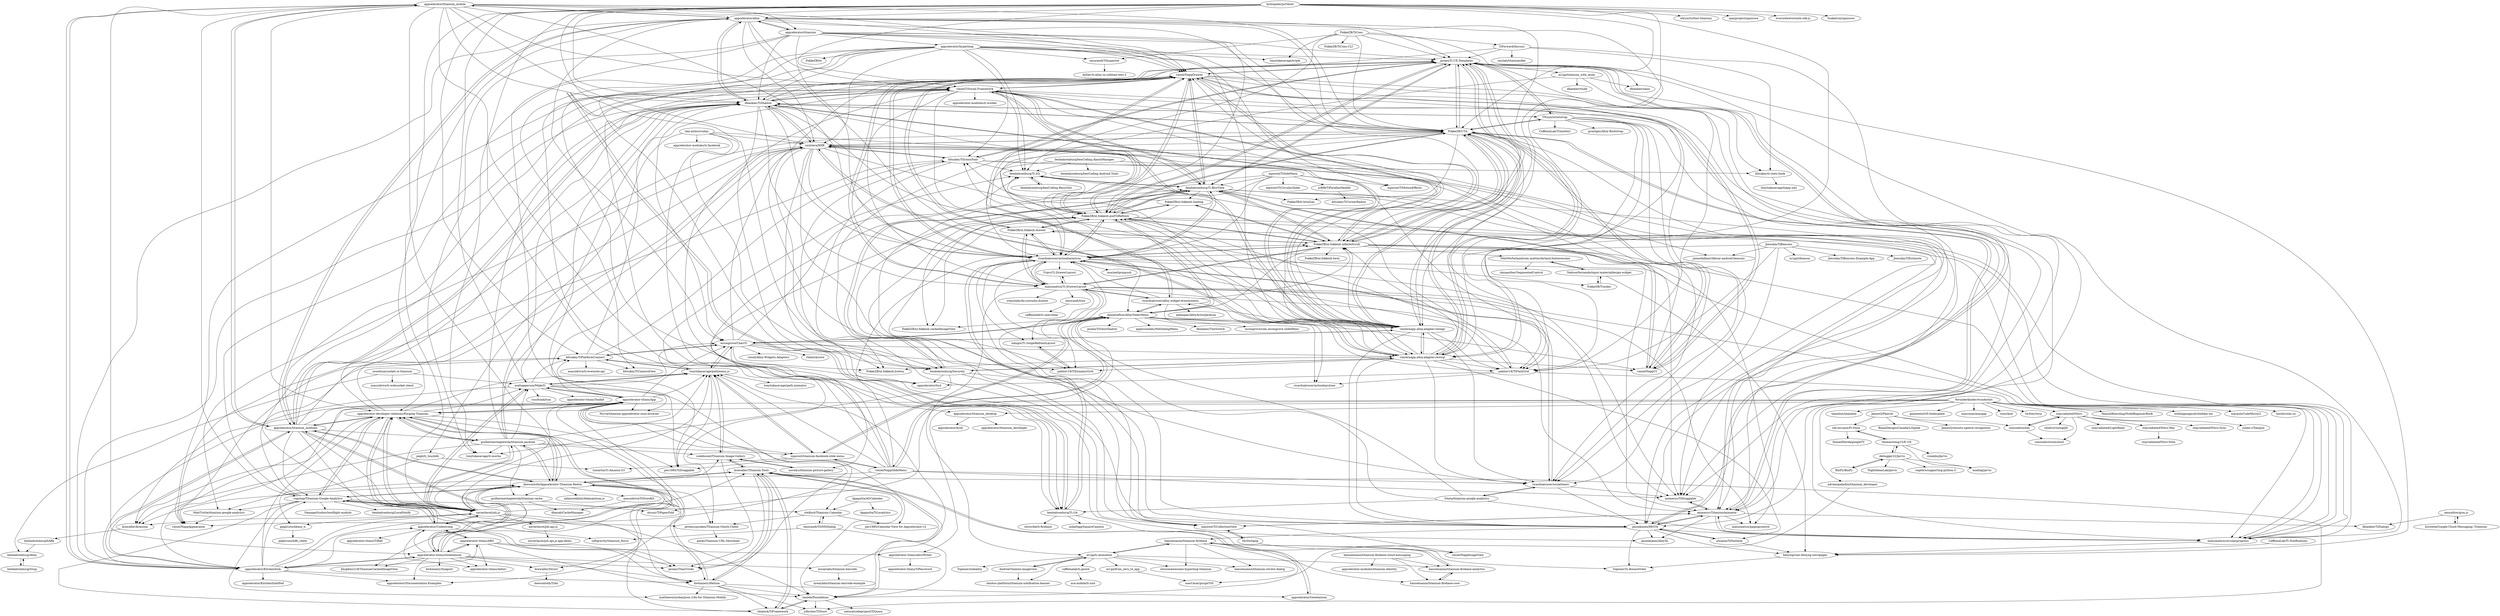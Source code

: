 digraph G {
"appcelerator/titanium_mobile" -> "appcelerator/alloy"
"appcelerator/titanium_mobile" -> "appcelerator/KitchenSink"
"appcelerator/titanium_mobile" -> "appcelerator/titanium_modules"
"appcelerator/titanium_mobile" -> "dbankier/TiShadow"
"appcelerator/titanium_mobile" -> "appcelerator/titanium"
"appcelerator/titanium_mobile" -> "viezel/TiSocial.Framework"
"appcelerator/titanium_mobile" -> "viezel/NappDrawer"
"appcelerator/titanium_mobile" -> "appcelerator-titans/tweetanium"
"appcelerator/titanium_mobile" -> "appcelerator/titanium_desktop"
"appcelerator/titanium_mobile" -> "dawsontoth/Appcelerator-Titanium-Redux"
"appcelerator/titanium_mobile" -> "FokkeZB/UTiL"
"appcelerator/titanium_mobile" -> "rogchap/Titanium-Google-Analytics"
"appcelerator/titanium_mobile" -> "appcelerator-developer-relations/Forging-Titanium"
"appcelerator/titanium_mobile" -> "raulriera/XHR"
"appcelerator/titanium_mobile" -> "ricardoalcocer/actionbarextras"
"bduyng/com.bduyng.intropages" -> "Topener/To.BounceView"
"stayradiated/Nitro" -> "consindo/notes"
"stayradiated/Nitro" -> "stayradiated/LightRead"
"stayradiated/Nitro" -> "stayradiated/Nitro-Mac"
"stayradiated/Nitro" -> "stayradiated/Nitro-Sync"
"stayradiated/Nitro" -> "consindo/stormcloud"
"stayradiated/Nitro" -> "julien-c/Tampon"
"stayradiated/Nitro" -> "rendro/vintageJS" ["e"=1]
"viezel/TiSocial.Framework" -> "FokkeZB/nl.fokkezb.pullToRefresh"
"viezel/TiSocial.Framework" -> "benbahrenburg/Ti.BlurView"
"viezel/TiSocial.Framework" -> "ricardoalcocer/actionbarextras"
"viezel/TiSocial.Framework" -> "benbahrenburg/Ti.SQ"
"viezel/TiSocial.Framework" -> "animecyc/TiDraggable"
"viezel/TiSocial.Framework" -> "ricardoalcocer/socialshare"
"viezel/TiSocial.Framework" -> "dbankier/TiShadow"
"viezel/TiSocial.Framework" -> "benbahrenburg/Ti.GA"
"viezel/TiSocial.Framework" -> "viezel/NappDrawer"
"viezel/TiSocial.Framework" -> "viezel/napp.alloy.adapter.restsql"
"viezel/TiSocial.Framework" -> "appcelerator-modules/ti.worker"
"viezel/TiSocial.Framework" -> "FokkeZB/UTiL"
"viezel/TiSocial.Framework" -> "manumaticx/Ti.DrawerLayout"
"viezel/TiSocial.Framework" -> "viezel/napp.alloy.adapter.restapi"
"viezel/TiSocial.Framework" -> "viezel/NappAppearance"
"appcelerator-developer-relations/Forging-Titanium" -> "appcelerator-titans/App"
"appcelerator-developer-relations/Forging-Titanium" -> "appcelerator/titanium_modules"
"appcelerator-developer-relations/Forging-Titanium" -> "rogchap/Titanium-Google-Analytics"
"appcelerator-developer-relations/Forging-Titanium" -> "tonylukasavage/pathmenu.js"
"appcelerator-developer-relations/Forging-Titanium" -> "dawsontoth/Appcelerator-Titanium-Redux"
"appcelerator-developer-relations/Forging-Titanium" -> "pec1985/TiDraggable"
"appcelerator-developer-relations/Forging-Titanium" -> "krawaller/kranium"
"appcelerator-developer-relations/Forging-Titanium" -> "xavierlacot/joli.js"
"appcelerator-developer-relations/Forging-Titanium" -> "dbankier/TiShadow"
"appcelerator-developer-relations/Forging-Titanium" -> "mattapperson/MakeTi"
"appcelerator-developer-relations/Forging-Titanium" -> "appcelerator/Codestrong"
"appcelerator-developer-relations/Forging-Titanium" -> "krawaller/Struct"
"appcelerator-developer-relations/Forging-Titanium" -> "raulriera/XHR"
"appcelerator-developer-relations/Forging-Titanium" -> "appcelerator-titans/tweetanium"
"appcelerator-developer-relations/Forging-Titanium" -> "guilhermechapiewski/titanium-jasmine"
"appcelerator/titanium_modules" -> "viezel/TiSocial.Framework"
"appcelerator/titanium_modules" -> "dbankier/TiShadow"
"appcelerator/titanium_modules" -> "appcelerator-developer-relations/Forging-Titanium"
"appcelerator/titanium_modules" -> "appcelerator/alloy"
"appcelerator/titanium_modules" -> "appcelerator/KitchenSink"
"appcelerator/titanium_modules" -> "dawsontoth/Appcelerator-Titanium-Redux"
"appcelerator/titanium_modules" -> "appcelerator/titanium_mobile"
"appcelerator/titanium_modules" -> "xavierlacot/joli.js"
"appcelerator/titanium_modules" -> "rogchap/Titanium-Google-Analytics"
"appcelerator/titanium_modules" -> "appcelerator-titans/App"
"appcelerator/titanium_modules" -> "appcelerator/Codestrong"
"appcelerator/titanium_modules" -> "appcelerator-titans/tweetanium"
"appcelerator/titanium_modules" -> "FokkeZB/UTiL"
"appcelerator/titanium_modules" -> "raulriera/XHR"
"appcelerator/titanium_modules" -> "guilhermechapiewski/titanium-jasmine"
"pablorr18/TiFlexiGrid" -> "manumaticx/circularprogress"
"pablorr18/TiFlexiGrid" -> "ricardoalcocer/actionbarclone"
"pablorr18/TiFlexiGrid" -> "benbahrenburg/Ti.SQ"
"pablorr18/TiFlexiGrid" -> "appcelerator/tio2"
"pablorr18/TiFlexiGrid" -> "ricardoalcocer/actionbarextras"
"ricardoalcocer/alloy-widget-drawermenu" -> "manumaticx/Ti.DrawerLayout"
"ricardoalcocer/alloy-widget-drawermenu" -> "adampax/AlloyActionJackson"
"ricardoalcocer/alloy-widget-drawermenu" -> "ricardoalcocer/actionbarclone"
"ricardoalcocer/alloy-widget-drawermenu" -> "viezel/NappDrawer"
"ricardoalcocer/alloy-widget-drawermenu" -> "pablorr18/TiFlexiGrid"
"ricardoalcocer/alloy-widget-drawermenu" -> "ricardoalcocer/actionbarextras"
"ricardoalcocer/alloy-widget-drawermenu" -> "FokkeZB/nl.fokkezb.infiniteScroll"
"ricardoalcocer/alloy-widget-drawermenu" -> "danielsefton/AlloySliderMenu"
"mpociot/TiSideMenu" -> "jc888/TiParallaxHeader"
"mpociot/TiSideMenu" -> "pablorr18/TiFlexiGrid"
"mpociot/TiSideMenu" -> "mpociot/TiMotionEffects"
"mpociot/TiSideMenu" -> "pablorr18/TiDynamicGrid"
"mpociot/TiSideMenu" -> "viezel/NappImageView"
"mpociot/TiSideMenu" -> "benbahrenburg/Ti.BlurView"
"mpociot/TiSideMenu" -> "ricardoalcocer/actionbarextras"
"mpociot/TiSideMenu" -> "mpociot/TiCircularSlider"
"debugger22/Jarvis" -> "thomasweng15/E.V.E."
"debugger22/Jarvis" -> "BinPy/BinPy"
"debugger22/Jarvis" -> "NightIdeasLab/Jarvis"
"debugger22/Jarvis" -> "regebro/supporting-python-3"
"debugger22/Jarvis" -> "madlag/jarvis"
"McDo/tipop" -> "viezel/NappImageView"
"McDo/tipop" -> "mpociot/TiCollectionView"
"dbankier/TiShadow" -> "FokkeZB/UTiL"
"dbankier/TiShadow" -> "viezel/TiSocial.Framework"
"dbankier/TiShadow" -> "raulriera/XHR"
"dbankier/TiShadow" -> "FokkeZB/nl.fokkezb.pullToRefresh"
"dbankier/TiShadow" -> "ricardoalcocer/actionbarextras"
"dbankier/TiShadow" -> "viezel/napp.alloy.adapter.restsql"
"dbankier/TiShadow" -> "appcelerator/alloy"
"dbankier/TiShadow" -> "viezel/napp.alloy.adapter.restapi"
"dbankier/TiShadow" -> "mcongrove/ChariTi"
"dbankier/TiShadow" -> "viezel/NappDrawer"
"dbankier/TiShadow" -> "jaraen/Ti.UX.Templates"
"dbankier/TiShadow" -> "benbahrenburg/Securely"
"dbankier/TiShadow" -> "TNuzzi/wriststrap"
"dbankier/TiShadow" -> "manumaticx/Ti.DrawerLayout"
"dbankier/TiShadow" -> "appcelerator/titanium_modules"
"JamezQ/Palaver" -> "BmanDesignsCanada/LiSpeak"
"JamezQ/Palaver" -> "JamezQ/ubuntu-speech-recognition"
"JamezQ/Palaver" -> "consindo/notes"
"JamezQ/Palaver" -> "rob-mccann/Pi-Voice"
"benbahrenburg/benCoding.BasicGeo" -> "benbahrenburg/Ti.SQ"
"6wunderkinder/wunderlist" -> "appcelerator/KitchenSink"
"6wunderkinder/wunderlist" -> "stayradiated/Nitro"
"6wunderkinder/wunderlist" -> "appcelerator-developer-relations/Forging-Titanium"
"6wunderkinder/wunderlist" -> "maccman/macgap" ["e"=1]
"6wunderkinder/wunderlist" -> "appcelerator-titans/abcsWriter"
"6wunderkinder/wunderlist" -> "rsms/kod" ["e"=1]
"6wunderkinder/wunderlist" -> "twitter/twui" ["e"=1]
"6wunderkinder/wunderlist" -> "adrianopaladini/titanium_developer"
"6wunderkinder/wunderlist" -> "ManuelKiessling/NodeBeginnerBook" ["e"=1]
"6wunderkinder/wunderlist" -> "nothingmagical/cheddar-ios" ["e"=1]
"6wunderkinder/wunderlist" -> "marijnh/CodeMirror2" ["e"=1]
"6wunderkinder/wunderlist" -> "hotsh/rstat.us" ["e"=1]
"6wunderkinder/wunderlist" -> "appcelerator/titanium_desktop"
"6wunderkinder/wunderlist" -> "teambox/teambox" ["e"=1]
"6wunderkinder/wunderlist" -> "gimenete/iOS-boilerplate" ["e"=1]
"appcelerator/tweetanium" -> "krawaller/Titanium-Tools"
"thomasweng15/E.V.E." -> "rob-mccann/Pi-Voice"
"thomasweng15/E.V.E." -> "debugger22/Jarvis"
"thomasweng15/E.V.E." -> "cranklin/Jarvis"
"thomasweng15/E.V.E." -> "madlag/jarvis"
"appcelerator/KitchenSink" -> "appcelerator/titanium_mobile"
"appcelerator/KitchenSink" -> "appcelerator/titanium_modules"
"appcelerator/KitchenSink" -> "appcelerator-titans/tweetanium"
"appcelerator/KitchenSink" -> "appcelerator/alloy"
"appcelerator/KitchenSink" -> "dawsontoth/Appcelerator-Titanium-Redux"
"appcelerator/KitchenSink" -> "dbankier/TiShadow"
"appcelerator/KitchenSink" -> "appcelerator-developer-relations/Forging-Titanium"
"appcelerator/KitchenSink" -> "appcelerator/Codestrong"
"appcelerator/KitchenSink" -> "appcelerator-titans/ARti"
"appcelerator/KitchenSink" -> "xavierlacot/joli.js"
"appcelerator/KitchenSink" -> "appcelerator-titans/App"
"appcelerator/KitchenSink" -> "appcelerator/KitchenSinkiPad"
"appcelerator/KitchenSink" -> "rogchap/Titanium-Google-Analytics"
"appcelerator/KitchenSink" -> "kwhinnery/Helium"
"appcelerator/KitchenSink" -> "appcelerator/Documentation-Examples"
"consindo/notes" -> "consindo/stormcloud"
"consindo/notes" -> "stayradiated/Nitro"
"caffeinalab/ti.goosh" -> "aca-mobile/ti-unit"
"FokkeZB/UTiL" -> "jaraen/Ti.UX.Templates"
"FokkeZB/UTiL" -> "animecyc/TitaniumAnimator"
"FokkeZB/UTiL" -> "FokkeZB/nl.fokkezb.pullToRefresh"
"FokkeZB/UTiL" -> "jasonkneen/RESTe"
"FokkeZB/UTiL" -> "dbankier/TiShadow"
"FokkeZB/UTiL" -> "TNuzzi/wriststrap"
"FokkeZB/UTiL" -> "viezel/NappUI"
"FokkeZB/UTiL" -> "viezel/napp.alloy.adapter.restapi"
"FokkeZB/UTiL" -> "viezel/napp.alloy.adapter.restsql"
"FokkeZB/UTiL" -> "raulriera/XHR"
"FokkeZB/UTiL" -> "FokkeZB/nl.fokkezb.infiniteScroll"
"FokkeZB/UTiL" -> "ricardoalcocer/actionbarextras"
"FokkeZB/UTiL" -> "pablorr18/TiFlexiGrid"
"FokkeZB/UTiL" -> "mpociot/TiCollectionView"
"FokkeZB/UTiL" -> "FokkeZB/ti-html2as"
"TNuzzi/wriststrap" -> "jaraen/Ti.UX.Templates"
"TNuzzi/wriststrap" -> "FokkeZB/UTiL"
"TNuzzi/wriststrap" -> "viezel/NappUI"
"TNuzzi/wriststrap" -> "pablorr18/TiFlexiGrid"
"TNuzzi/wriststrap" -> "viezel/napp.alloy.adapter.restsql"
"TNuzzi/wriststrap" -> "jasonkneen/RESTe"
"TNuzzi/wriststrap" -> "ricardoalcocer/socialshare"
"TNuzzi/wriststrap" -> "dbankier/TiShadow"
"TNuzzi/wriststrap" -> "CaffeinaLab/Trimethyl"
"TNuzzi/wriststrap" -> "grantges/Alloy-Bootstrap"
"mpociot/TiCollectionView" -> "McDo/tipop"
"mpociot/TiCollectionView" -> "animecyc/TitaniumAnimator"
"mpociot/titanium-facebook-slide-menu" -> "tonylukasavage/pathmenu.js"
"mpociot/titanium-facebook-slide-menu" -> "pec1985/TiDraggable"
"mpociot/titanium-facebook-slide-menu" -> "danielsefton/AlloySliderMenu"
"mpociot/titanium-facebook-slide-menu" -> "viezel/NappSlideMenu"
"mpociot/titanium-facebook-slide-menu" -> "tzmartin/Ti-Amazon-S3"
"viezel/NappSlideMenu" -> "animecyc/TiDraggable"
"viezel/NappSlideMenu" -> "danielsefton/AlloySliderMenu"
"viezel/NappSlideMenu" -> "FokkeZB/nl.fokkezb.infiniteScroll"
"viezel/NappSlideMenu" -> "mpociot/titanium-facebook-slide-menu"
"viezel/NappSlideMenu" -> "FokkeZB/nl.fokkezb.pullToRefresh"
"viezel/NappSlideMenu" -> "viezel/NappAppearance"
"viezel/NappSlideMenu" -> "ricardoalcocer/socialshare"
"viezel/NappSlideMenu" -> "benbahrenburg/Ti.BlurView"
"viezel/NappSlideMenu" -> "tonylukasavage/pathmenu.js"
"viezel/NappSlideMenu" -> "viezel/NappDrawer"
"viezel/NappSlideMenu" -> "MattTuttle/titanium-google-analytics"
"adrianopaladini/titanium_developer" -> "taniele/Foundation"
"appcelerator-titans/tweetanium" -> "appcelerator-titans/ARti"
"appcelerator-titans/tweetanium" -> "kwhinnery/Helium"
"appcelerator-titans/tweetanium" -> "appcelerator/KitchenSink"
"appcelerator-titans/tweetanium" -> "appcelerator/Documentation-Examples"
"appcelerator-titans/tweetanium" -> "appcelerator-developer-relations/Forging-Titanium"
"appcelerator-titans/tweetanium" -> "krawaller/Struct"
"appcelerator-titans/tweetanium" -> "kwhinnery/Snapost"
"appcelerator-titans/tweetanium" -> "appcelerator-titans/App"
"appcelerator-titans/tweetanium" -> "appcelerator/Codestrong"
"appcelerator-titans/tweetanium" -> "dawsontoth/Appcelerator-Titanium-Redux"
"appcelerator-titans/tweetanium" -> "appcelerator/titanium_modules"
"appcelerator-titans/tweetanium" -> "jaraen/TitanTricks"
"appcelerator-titans/tweetanium" -> "appcelerator-titans/Aidori"
"appcelerator-titans/tweetanium" -> "khopkins218/TitaniumCachedImageView"
"appcelerator-titans/tweetanium" -> "mwaylabs/titanium-barcode"
"xavierlacot/joli.js" -> "dawsontoth/Appcelerator-Titanium-Redux"
"xavierlacot/joli.js" -> "xavierlacot/joli.api.js"
"xavierlacot/joli.js" -> "rogchap/Titanium-Google-Analytics"
"xavierlacot/joli.js" -> "mattapperson/MakeTi"
"xavierlacot/joli.js" -> "kwhinnery/Helium"
"xavierlacot/joli.js" -> "taniele/Foundation"
"xavierlacot/joli.js" -> "krawaller/Titanium-Tools"
"xavierlacot/joli.js" -> "appcelerator-developer-relations/Forging-Titanium"
"xavierlacot/joli.js" -> "dbankier/TiShadow"
"xavierlacot/joli.js" -> "guilhermechapiewski/titanium-jasmine"
"xavierlacot/joli.js" -> "krawaller/kranium"
"xavierlacot/joli.js" -> "appcelerator/Codestrong"
"xavierlacot/joli.js" -> "tonylukasavage/pathmenu.js"
"xavierlacot/joli.js" -> "pegli/couchbase_ti"
"xavierlacot/joli.js" -> "appcelerator-titans/App"
"animecyc/TiDraggable" -> "animecyc/TitaniumAnimator"
"benbahrenburg/Ti.BlurView" -> "benbahrenburg/Ti.SQ"
"benbahrenburg/Ti.BlurView" -> "FokkeZB/nl.fokkezb.infiniteScroll"
"benbahrenburg/Ti.BlurView" -> "benbahrenburg/Securely"
"benbahrenburg/Ti.BlurView" -> "viezel/NappUI"
"benbahrenburg/Ti.BlurView" -> "FokkeZB/nl.fokkezb.pullToRefresh"
"benbahrenburg/Ti.BlurView" -> "ricardoalcocer/actionbarextras"
"benbahrenburg/Ti.BlurView" -> "animecyc/TitaniumAnimator"
"benbahrenburg/Ti.BlurView" -> "viezel/TiSocial.Framework"
"benbahrenburg/Ti.BlurView" -> "animecyc/TiDraggable"
"benbahrenburg/Ti.BlurView" -> "manumaticx/circularprogress"
"benbahrenburg/Ti.BlurView" -> "mpociot/TiCollectionView"
"benbahrenburg/Ti.BlurView" -> "jaraen/Ti.UX.Templates"
"benbahrenburg/Ti.BlurView" -> "FokkeZB/ti-html2as"
"benbahrenburg/Ti.BlurView" -> "viezel/NappDrawer"
"benbahrenburg/Ti.BlurView" -> "FokkeZB/nl.fokkezb.loading"
"jc888/TiParallaxHeader" -> "k0sukey/TiCornerRadius"
"omorandi/TiSMSDialog" -> "stelford/Titanium-Calendar"
"omorandi/TiSMSDialog" -> "taniele/Foundation"
"omorandi/TiSMSDialog" -> "softgravity/titanium_flurry"
"stayradiated/Nitro-Mac" -> "stayradiated/Nitro-Note"
"BinPy/BinPy" -> "debugger22/Jarvis"
"appcelerator-titans/ARti" -> "appcelerator-titans/tweetanium"
"appcelerator-titans/ARti" -> "appcelerator-titans/abcsWriter"
"appcelerator-titans/ARti" -> "appcelerator-titans/Aidori"
"appcelerator-titans/ARti" -> "taniele/Foundation"
"appcelerator-titans/ARti" -> "kwhinnery/Helium"
"appcelerator-titans/ARti" -> "appcelerator/Codestrong"
"mcongrove/ChariTi" -> "benbahrenburg/Ti.SQ"
"mcongrove/ChariTi" -> "rblalock/core"
"mcongrove/ChariTi" -> "viezel/napp.alloy.adapter.restapi"
"mcongrove/ChariTi" -> "tonylukasavage/pathmenu.js"
"mcongrove/ChariTi" -> "viezel/napp.alloy.adapter.restsql"
"mcongrove/ChariTi" -> "viezel/Alloy-Widgets-Adapters"
"mcongrove/ChariTi" -> "raulriera/XHR"
"mcongrove/ChariTi" -> "novelys/titanium-picture-gallery"
"mcongrove/ChariTi" -> "FokkeZB/nl.fokkezb.button"
"mcongrove/ChariTi" -> "pablorr18/TiDynamicGrid"
"mcongrove/ChariTi" -> "danielsefton/AlloySliderMenu"
"mcongrove/ChariTi" -> "k0sukey/TiPlatformConnect"
"FokkeZB/nl.fokkezb.pullToRefresh" -> "FokkeZB/nl.fokkezb.infiniteScroll"
"FokkeZB/nl.fokkezb.pullToRefresh" -> "viezel/NappDrawer"
"FokkeZB/nl.fokkezb.pullToRefresh" -> "FokkeZB/UTiL"
"FokkeZB/nl.fokkezb.pullToRefresh" -> "FokkeZB/nl.fokkezb.cachedImageView"
"FokkeZB/nl.fokkezb.pullToRefresh" -> "FokkeZB/nl.fokkezb.loading"
"FokkeZB/nl.fokkezb.pullToRefresh" -> "danielsefton/AlloySliderMenu"
"FokkeZB/nl.fokkezb.pullToRefresh" -> "ricardoalcocer/actionbarextras"
"FokkeZB/nl.fokkezb.pullToRefresh" -> "benbahrenburg/Ti.BlurView"
"FokkeZB/nl.fokkezb.pullToRefresh" -> "viezel/TiSocial.Framework"
"FokkeZB/nl.fokkezb.pullToRefresh" -> "jaraen/Ti.UX.Templates"
"FokkeZB/nl.fokkezb.pullToRefresh" -> "manumaticx/circularprogress"
"FokkeZB/nl.fokkezb.pullToRefresh" -> "benbahrenburg/Ti.SQ"
"FokkeZB/nl.fokkezb.pullToRefresh" -> "FokkeZB/nl.fokkezb.drawer"
"FokkeZB/nl.fokkezb.pullToRefresh" -> "animecyc/TiDraggable"
"FokkeZB/nl.fokkezb.pullToRefresh" -> "pablorr18/TiFlexiGrid"
"AndreaVitale/av.imageview" -> "m1ga/ti.animation"
"AndreaVitale/av.imageview" -> "lambus-platform/titanium-notification-banner"
"hansemannn/titanium-firebase" -> "shouse/awesome-hyperloop-titanium"
"hansemannn/titanium-firebase" -> "hansemannn/titanium-firebase-analytics"
"hansemannn/titanium-firebase" -> "hansemannn/titanium-firebase-core"
"hansemannn/titanium-firebase" -> "hansemannn/titanium-review-dialog"
"hansemannn/titanium-firebase" -> "macCesar/purgeTSS"
"hansemannn/titanium-firebase" -> "m1ga/ti.animation"
"jasonkneen/RESTe" -> "ulizama/TiFastlane"
"jasonkneen/RESTe" -> "jasonkneen/AlloyXL"
"jasonkneen/RESTe" -> "manumaticx/circularprogress"
"jasonkneen/RESTe" -> "Topener/To.BounceView"
"jasonkneen/RESTe" -> "jaraen/Ti.UX.Templates"
"jasonkneen/RESTe" -> "bduyng/com.bduyng.intropages"
"jasonkneen/RESTe" -> "hansemannn/titanium-firebase"
"jasonkneen/RESTe" -> "animecyc/TitaniumAnimator"
"ulizama/TiFastlane" -> "bduyng/com.bduyng.intropages"
"ulizama/TiFastlane" -> "jasonkneen/RESTe"
"guilhermechapiewski/titanium-jasmine" -> "guilhermechapiewski/titanium-cache"
"guilhermechapiewski/titanium-jasmine" -> "dbankier/TiShadow"
"guilhermechapiewski/titanium-jasmine" -> "dawsontoth/Appcelerator-Titanium-Redux"
"guilhermechapiewski/titanium-jasmine" -> "viezel/TiSocial.Framework"
"guilhermechapiewski/titanium-jasmine" -> "mattapperson/MakeTi"
"guilhermechapiewski/titanium-jasmine" -> "mpociot/titanium-facebook-slide-menu"
"guilhermechapiewski/titanium-jasmine" -> "krawaller/kranium"
"guilhermechapiewski/titanium-jasmine" -> "xavierlacot/joli.js"
"guilhermechapiewski/titanium-jasmine" -> "tonylukasavage/pathmenu.js"
"guilhermechapiewski/titanium-jasmine" -> "raulriera/XHR"
"guilhermechapiewski/titanium-jasmine" -> "tonylukasavage/ti-mocha"
"guilhermechapiewski/titanium-jasmine" -> "appcelerator-developer-relations/Forging-Titanium"
"guilhermechapiewski/titanium-jasmine" -> "codeboxed/Titanium-Image-Gallery"
"FokkeZB/TiCons" -> "FokkeZB/UTiL"
"FokkeZB/TiCons" -> "omorandi/TiInspector"
"FokkeZB/TiCons" -> "FokkeZB/TiCons-CLI"
"FokkeZB/TiCons" -> "tonylukasavage/triple"
"FokkeZB/TiCons" -> "TiForward/discuss"
"FokkeZB/TiCons" -> "jaraen/Ti.UX.Templates"
"FokkeZB/TiCons" -> "dbankier/nano"
"FokkeZB/TiCons" -> "benbahrenburg/Ti.SQ"
"manumaticx/circularprogress" -> "bduyng/com.bduyng.intropages"
"manumaticx/circularprogress" -> "animecyc/TitaniumAnimator"
"benbahrenburg/benCoding.AlarmManager" -> "benbahrenburg/benCoding.Android.Tools"
"benbahrenburg/benCoding.AlarmManager" -> "jamesfalkner/liferay-android-beacons"
"benbahrenburg/benCoding.AlarmManager" -> "ricardoalcocer/actionbarextras"
"benbahrenburg/benCoding.AlarmManager" -> "benbahrenburg/Ti.SQ"
"m1ga/from_zero_to_app" -> "macCesar/purgeTSS"
"viezel/napp.alloy.adapter.restsql" -> "viezel/napp.alloy.adapter.restapi"
"viezel/napp.alloy.adapter.restsql" -> "jaraen/Ti.UX.Templates"
"viezel/napp.alloy.adapter.restsql" -> "jasonkneen/RESTe"
"viezel/napp.alloy.adapter.restsql" -> "raulriera/XHR"
"viezel/napp.alloy.adapter.restsql" -> "ulizama/TiFastlane"
"viezel/napp.alloy.adapter.restsql" -> "FokkeZB/UTiL"
"viezel/napp.alloy.adapter.restsql" -> "pablorr18/TiFlexiGrid"
"viezel/napp.alloy.adapter.restsql" -> "FokkeZB/nl.fokkezb.pullToRefresh"
"viezel/napp.alloy.adapter.restsql" -> "viezel/NappUI"
"viezel/napp.alloy.adapter.restsql" -> "benbahrenburg/Securely"
"viezel/napp.alloy.adapter.restsql" -> "FokkeZB/nl.fokkezb.infiniteScroll"
"viezel/napp.alloy.adapter.restsql" -> "ricardoalcocer/socialshare"
"viezel/napp.alloy.adapter.restsql" -> "k0sukey/TiIconicFont"
"viezel/napp.alloy.adapter.restsql" -> "pablorr18/TiDynamicGrid"
"viezel/napp.alloy.adapter.restsql" -> "FokkeZB/nl.fokkezb.button"
"NadsonFernando/input-materialdesign-widget" -> "FokkeZB/Tracker"
"NadsonFernando/input-materialdesign-widget" -> "bduyng/com.bduyng.intropages"
"NadsonFernando/input-materialdesign-widget" -> "MattMcFarland/com.mattmcfarland.fontawesome"
"codeboxed/Titanium-Image-Gallery" -> "novelys/titanium-picture-gallery"
"codeboxed/Titanium-Image-Gallery" -> "krawaller/Titanium-Tools"
"codeboxed/Titanium-Image-Gallery" -> "jaraen/TitanTricks"
"codeboxed/Titanium-Image-Gallery" -> "tonylukasavage/pathmenu.js"
"appcelerator/alloy" -> "dbankier/TiShadow"
"appcelerator/alloy" -> "appcelerator/titanium_mobile"
"appcelerator/alloy" -> "appcelerator/titanium_modules"
"appcelerator/alloy" -> "viezel/napp.alloy.adapter.restapi"
"appcelerator/alloy" -> "FokkeZB/nl.fokkezb.pullToRefresh"
"appcelerator/alloy" -> "viezel/TiSocial.Framework"
"appcelerator/alloy" -> "viezel/napp.alloy.adapter.restsql"
"appcelerator/alloy" -> "danielsefton/AlloySliderMenu"
"appcelerator/alloy" -> "FokkeZB/UTiL"
"appcelerator/alloy" -> "raulriera/XHR"
"appcelerator/alloy" -> "jaraen/Ti.UX.Templates"
"appcelerator/alloy" -> "viezel/NappDrawer"
"appcelerator/alloy" -> "appcelerator-developer-relations/Forging-Titanium"
"appcelerator/alloy" -> "appcelerator/titanium"
"appcelerator/alloy" -> "mcongrove/ChariTi"
"jaraen/Ti.UX.Templates" -> "FokkeZB/UTiL"
"jaraen/Ti.UX.Templates" -> "manumaticx/circularprogress"
"jaraen/Ti.UX.Templates" -> "jasonkneen/RESTe"
"jaraen/Ti.UX.Templates" -> "FokkeZB/nl.fokkezb.infiniteScroll"
"jaraen/Ti.UX.Templates" -> "TNuzzi/wriststrap"
"jaraen/Ti.UX.Templates" -> "viezel/napp.alloy.adapter.restsql"
"jaraen/Ti.UX.Templates" -> "k0sukey/TiIconicFont"
"jaraen/Ti.UX.Templates" -> "animecyc/TitaniumAnimator"
"jaraen/Ti.UX.Templates" -> "FokkeZB/nl.fokkezb.pullToRefresh"
"jaraen/Ti.UX.Templates" -> "benbahrenburg/Ti.GA"
"jaraen/Ti.UX.Templates" -> "benbahrenburg/Ti.BlurView"
"jaraen/Ti.UX.Templates" -> "viezel/NappDrawer"
"jaraen/Ti.UX.Templates" -> "m1ga/titanium_with_atom"
"jaraen/Ti.UX.Templates" -> "bduyng/com.bduyng.intropages"
"jaraen/Ti.UX.Templates" -> "pablorr18/TiFlexiGrid"
"bytespider/jsOAuth" -> "k0sukey/TiPlatformConnect"
"bytespider/jsOAuth" -> "ebryn/twitter-titanium"
"bytespider/jsOAuth" -> "spazproject/spazcore"
"bytespider/jsOAuth" -> "dbankier/TiShadow"
"bytespider/jsOAuth" -> "evernote/evernote-sdk-js" ["e"=1]
"bytespider/jsOAuth" -> "viezel/napp.alloy.adapter.restsql"
"bytespider/jsOAuth" -> "viezel/napp.alloy.adapter.restapi"
"bytespider/jsOAuth" -> "mattapperson/MakeTi"
"bytespider/jsOAuth" -> "jeremyspouken/Titanium-OAuth-Client"
"bytespider/jsOAuth" -> "FokkeZB/UTiL"
"bytespider/jsOAuth" -> "xavierlacot/joli.js"
"bytespider/jsOAuth" -> "viezel/TiSocial.Framework"
"bytespider/jsOAuth" -> "appcelerator/alloy"
"bytespider/jsOAuth" -> "benbahrenburg/Securely"
"bytespider/jsOAuth" -> "funkatron/spazcore"
"FokkeZB/nl.fokkezb.infiniteScroll" -> "FokkeZB/nl.fokkezb.pullToRefresh"
"FokkeZB/nl.fokkezb.infiniteScroll" -> "jaraen/Ti.UX.Templates"
"FokkeZB/nl.fokkezb.infiniteScroll" -> "manumaticx/circularprogress"
"FokkeZB/nl.fokkezb.infiniteScroll" -> "benbahrenburg/Ti.BlurView"
"FokkeZB/nl.fokkezb.infiniteScroll" -> "animecyc/TiDraggable"
"FokkeZB/nl.fokkezb.infiniteScroll" -> "FokkeZB/nl.fokkezb.loading"
"FokkeZB/nl.fokkezb.infiniteScroll" -> "ricardoalcocer/actionbarextras"
"FokkeZB/nl.fokkezb.infiniteScroll" -> "FokkeZB/nl.fokkezb.drawer"
"FokkeZB/nl.fokkezb.infiniteScroll" -> "manumaticx/Ti.DrawerLayout"
"FokkeZB/nl.fokkezb.infiniteScroll" -> "viezel/NappDrawer"
"FokkeZB/nl.fokkezb.infiniteScroll" -> "MattMcFarland/com.mattmcfarland.fontawesome"
"FokkeZB/nl.fokkezb.infiniteScroll" -> "FokkeZB/UTiL"
"FokkeZB/nl.fokkezb.infiniteScroll" -> "FokkeZB/nl.fokkezb.form"
"FokkeZB/nl.fokkezb.infiniteScroll" -> "animecyc/TitaniumAnimator"
"FokkeZB/nl.fokkezb.infiniteScroll" -> "manumaticx/pagingcontrol"
"TiForward/discuss" -> "smclab/titaniumifier"
"TiForward/discuss" -> "k0sukey/ti-stats-hook"
"TiForward/discuss" -> "jaraen/Ti.UX.Templates"
"TiForward/discuss" -> "jasonkneen/RESTe"
"TiForward/discuss" -> "mpociot/TiCollectionView"
"Tripvi/Ti.DrawerLayout" -> "manumaticx/Ti.DrawerLayout"
"animecyc/TitaniumAnimator" -> "animecyc/TiDraggable"
"animecyc/TitaniumAnimator" -> "manumaticx/circularprogress"
"animecyc/TitaniumAnimator" -> "dbankier/TiDialogs"
"animecyc/TitaniumAnimator" -> "mpociot/TiCollectionView"
"animecyc/TitaniumAnimator" -> "jasonkneen/AlloyXL"
"animecyc/TitaniumAnimator" -> "jasonkneen/RESTe"
"animecyc/TitaniumAnimator" -> "manumaticx/pagingcontrol"
"animecyc/TitaniumAnimator" -> "FokkeZB/UTiL"
"k0sukey/TiIconicFont" -> "jaraen/Ti.UX.Templates"
"k0sukey/TiIconicFont" -> "benbahrenburg/Ti.SQ"
"k0sukey/TiIconicFont" -> "raulriera/XHR"
"k0sukey/TiIconicFont" -> "viezel/NappAppearance"
"k0sukey/TiIconicFont" -> "FokkeZB/nl.fokkezb.button"
"k0sukey/TiIconicFont" -> "k0sukey/ti-stats-hook"
"k0sukey/TiIconicFont" -> "appcelerator/tio2"
"k0sukey/TiIconicFont" -> "animecyc/TitaniumAnimator"
"manumaticx/Ti.DrawerLayout" -> "ricardoalcocer/actionbarextras"
"manumaticx/Ti.DrawerLayout" -> "viezel/NappDrawer"
"manumaticx/Ti.DrawerLayout" -> "manumaticx/circularprogress"
"manumaticx/Ti.DrawerLayout" -> "Tripvi/Ti.DrawerLayout"
"manumaticx/Ti.DrawerLayout" -> "animecyc/TitaniumAnimator"
"manumaticx/Ti.DrawerLayout" -> "jasonkneen/RESTe"
"manumaticx/Ti.DrawerLayout" -> "manumaticx/pagingcontrol"
"manumaticx/Ti.DrawerLayout" -> "iskugor/Ti.SwipeRefreshLayout"
"manumaticx/Ti.DrawerLayout" -> "FokkeZB/nl.fokkezb.infiniteScroll"
"manumaticx/Ti.DrawerLayout" -> "m1ga/ti.animation"
"manumaticx/Ti.DrawerLayout" -> "yomybaby/kr.yostudio.drawer"
"manumaticx/Ti.DrawerLayout" -> "FokkeZB/nl.fokkezb.drawer"
"manumaticx/Ti.DrawerLayout" -> "ricardoalcocer/alloy-widget-drawermenu"
"manumaticx/Ti.DrawerLayout" -> "omorandi/tiws"
"manumaticx/Ti.DrawerLayout" -> "animecyc/TiDraggable"
"ricardoalcocer/actionbarextras" -> "manumaticx/Ti.DrawerLayout"
"ricardoalcocer/actionbarextras" -> "manumaticx/circularprogress"
"ricardoalcocer/actionbarextras" -> "iskugor/Ti.SwipeRefreshLayout"
"ricardoalcocer/actionbarextras" -> "viezel/NappDrawer"
"ricardoalcocer/actionbarextras" -> "benbahrenburg/Ti.GA"
"ricardoalcocer/actionbarextras" -> "ricardoalcocer/socialshare"
"ricardoalcocer/actionbarextras" -> "animecyc/TiDraggable"
"ricardoalcocer/actionbarextras" -> "morinel/gcmpush"
"ricardoalcocer/actionbarextras" -> "FokkeZB/nl.fokkezb.pullToRefresh"
"ricardoalcocer/actionbarextras" -> "benbahrenburg/Ti.BlurView"
"ricardoalcocer/actionbarextras" -> "pablorr18/TiDynamicGrid"
"ricardoalcocer/actionbarextras" -> "Tripvi/Ti.DrawerLayout"
"ricardoalcocer/actionbarextras" -> "FokkeZB/nl.fokkezb.infiniteScroll"
"ricardoalcocer/actionbarextras" -> "FokkeZB/nl.fokkezb.drawer"
"ricardoalcocer/actionbarextras" -> "mpociot/TiCollectionView"
"viezel/NappDrawer" -> "FokkeZB/nl.fokkezb.drawer"
"viezel/NappDrawer" -> "manumaticx/Ti.DrawerLayout"
"viezel/NappDrawer" -> "ricardoalcocer/actionbarextras"
"viezel/NappDrawer" -> "FokkeZB/nl.fokkezb.pullToRefresh"
"viezel/NappDrawer" -> "animecyc/TiDraggable"
"viezel/NappDrawer" -> "viezel/NappUI"
"viezel/NappDrawer" -> "jaraen/Ti.UX.Templates"
"viezel/NappDrawer" -> "FokkeZB/nl.fokkezb.infiniteScroll"
"viezel/NappDrawer" -> "animecyc/TitaniumAnimator"
"viezel/NappDrawer" -> "pablorr18/TiFlexiGrid"
"viezel/NappDrawer" -> "benbahrenburg/Ti.BlurView"
"viezel/NappDrawer" -> "manumaticx/circularprogress"
"viezel/NappDrawer" -> "benbahrenburg/Ti.GA"
"viezel/NappDrawer" -> "viezel/TiSocial.Framework"
"viezel/NappDrawer" -> "ricardoalcocer/alloy-widget-drawermenu"
"rob-mccann/Pi-Voice" -> "thomasweng15/E.V.E."
"rob-mccann/Pi-Voice" -> "DonaldDerek/googleTV"
"hansemannn/titanium-firebase-cloud-messaging" -> "hansemannn/titanium-firebase-core"
"hansemannn/titanium-firebase-cloud-messaging" -> "hansemannn/titanium-firebase-analytics"
"hansemannn/titanium-firebase-cloud-messaging" -> "appcelerator-modules/titanium-identity"
"iskugor/Ti.SwipeRefreshLayout" -> "pablorr18/TiDynamicGrid"
"m1ga/ti.animation" -> "hansemannn/titanium-firebase"
"m1ga/ti.animation" -> "AndreaVitale/av.imageview"
"m1ga/ti.animation" -> "m1ga/from_zero_to_app"
"m1ga/ti.animation" -> "hansemannn/titanium-firebase-analytics"
"m1ga/ti.animation" -> "caffeinalab/ti.goosh"
"m1ga/ti.animation" -> "lambus-platform/titanium-notification-banner"
"m1ga/ti.animation" -> "hansemannn/titanium-review-dialog"
"m1ga/ti.animation" -> "shouse/awesome-hyperloop-titanium"
"m1ga/ti.animation" -> "Topener/staballoy"
"dawsontoth/Appcelerator-Titanium-Redux" -> "kwhinnery/Helium"
"dawsontoth/Appcelerator-Titanium-Redux" -> "krawaller/Titanium-Tools"
"dawsontoth/Appcelerator-Titanium-Redux" -> "rblalock/TiFramework"
"dawsontoth/Appcelerator-Titanium-Redux" -> "xavierlacot/joli.js"
"dawsontoth/Appcelerator-Titanium-Redux" -> "rogchap/Titanium-Google-Analytics"
"dawsontoth/Appcelerator-Titanium-Redux" -> "krawaller/kranium"
"dawsontoth/Appcelerator-Titanium-Redux" -> "taniele/Foundation"
"dawsontoth/Appcelerator-Titanium-Redux" -> "codeboxed/Titanium-Image-Gallery"
"dawsontoth/Appcelerator-Titanium-Redux" -> "appcelerator-developer-relations/Forging-Titanium"
"dawsontoth/Appcelerator-Titanium-Redux" -> "guilhermechapiewski/titanium-jasmine"
"dawsontoth/Appcelerator-Titanium-Redux" -> "appcelerator/titanium_modules"
"dawsontoth/Appcelerator-Titanium-Redux" -> "jeremyspouken/Titanium-OAuth-Client"
"dawsontoth/Appcelerator-Titanium-Redux" -> "adamrenklint/Adamantium.js"
"dawsontoth/Appcelerator-Titanium-Redux" -> "guilhermechapiewski/titanium-cache"
"dawsontoth/Appcelerator-Titanium-Redux" -> "masuidrive/TiStoreKit"
"nowelium/socket.io-titanium" -> "benbahrenburg/Atlas"
"nowelium/socket.io-titanium" -> "masuidrive/ti-websocket-client"
"nowelium/socket.io-titanium" -> "mattapperson/MakeTi"
"MattMcFarland/com.mattmcfarland.fontawesome" -> "NadsonFernando/input-materialdesign-widget"
"MattMcFarland/com.mattmcfarland.fontawesome" -> "skypanther/SegmentedControl"
"benbahrenburg/Securely" -> "tonylukasavage/ti-mocha"
"benbahrenburg/Securely" -> "benbahrenburg/Ti.BlurView"
"benbahrenburg/Securely" -> "jasonkneen/RESTe"
"benbahrenburg/Securely" -> "FokkeZB/nl.fokkezb.pullToRefresh"
"benbahrenburg/Securely" -> "appcelerator/tio2"
"benbahrenburg/Securely" -> "viezel/napp.alloy.adapter.restsql"
"benbahrenburg/Securely" -> "ricardoalcocer/socialshare"
"iamyellow/gcm.js" -> "liccowee/Google-Cloud-Messaging--Titanium-"
"iamyellow/gcm.js" -> "dbankier/TiDialogs"
"ricardoalcocer/socialshare" -> "ricardoalcocer/actionbarextras"
"ricardoalcocer/socialshare" -> "Sitata/titanium-google-analytics"
"ricardoalcocer/socialshare" -> "animecyc/TiDraggable"
"ricardoalcocer/socialshare" -> "jasonkneen/RESTe"
"rogchap/Titanium-Google-Analytics" -> "softgravity/titanium_flurry"
"rogchap/Titanium-Google-Analytics" -> "dawsontoth/Appcelerator-Titanium-Redux"
"rogchap/Titanium-Google-Analytics" -> "jaraen/TitanTricks"
"rogchap/Titanium-Google-Analytics" -> "xavierlacot/joli.js"
"rogchap/Titanium-Google-Analytics" -> "DamageStudios/testflight-module"
"rogchap/Titanium-Google-Analytics" -> "k0sukey/TiPlatformConnect"
"rogchap/Titanium-Google-Analytics" -> "rblalock/TiFramework"
"rogchap/Titanium-Google-Analytics" -> "appcelerator-developer-relations/Forging-Titanium"
"rogchap/Titanium-Google-Analytics" -> "benbahrenburg/LocalNotify"
"rogchap/Titanium-Google-Analytics" -> "viezel/TiSocial.Framework"
"rogchap/Titanium-Google-Analytics" -> "stelford/Titanium-Calendar"
"rogchap/Titanium-Google-Analytics" -> "MattTuttle/titanium-google-analytics"
"rogchap/Titanium-Google-Analytics" -> "jeremyspouken/Titanium-OAuth-Client"
"rogchap/Titanium-Google-Analytics" -> "mattheworiordan/json.i18n-for-Titanium-Mobile"
"viezel/napp.alloy.adapter.restapi" -> "viezel/napp.alloy.adapter.restsql"
"viezel/napp.alloy.adapter.restapi" -> "FokkeZB/UTiL"
"viezel/napp.alloy.adapter.restapi" -> "jaraen/Ti.UX.Templates"
"viezel/napp.alloy.adapter.restapi" -> "mcongrove/ChariTi"
"viezel/napp.alloy.adapter.restapi" -> "FokkeZB/nl.fokkezb.infiniteScroll"
"viezel/napp.alloy.adapter.restapi" -> "raulriera/XHR"
"viezel/napp.alloy.adapter.restapi" -> "k0sukey/TiIconicFont"
"viezel/napp.alloy.adapter.restapi" -> "FokkeZB/nl.fokkezb.pullToRefresh"
"viezel/napp.alloy.adapter.restapi" -> "ricardoalcocer/socialshare"
"viezel/napp.alloy.adapter.restapi" -> "jasonkneen/RESTe"
"viezel/napp.alloy.adapter.restapi" -> "viezel/NappDrawer"
"viezel/napp.alloy.adapter.restapi" -> "viezel/TiSocial.Framework"
"viezel/napp.alloy.adapter.restapi" -> "ricardoalcocer/alloy-widget-drawermenu"
"viezel/napp.alloy.adapter.restapi" -> "dbankier/TiShadow"
"viezel/napp.alloy.adapter.restapi" -> "pablorr18/TiFlexiGrid"
"raulriera/XHR" -> "viezel/napp.alloy.adapter.restsql"
"raulriera/XHR" -> "animecyc/TitaniumAnimator"
"raulriera/XHR" -> "k0sukey/TiIconicFont"
"raulriera/XHR" -> "jasonkneen/RESTe"
"raulriera/XHR" -> "FokkeZB/UTiL"
"raulriera/XHR" -> "FokkeZB/nl.fokkezb.button"
"raulriera/XHR" -> "FokkeZB/nl.fokkezb.pullToRefresh"
"raulriera/XHR" -> "dbankier/TiShadow"
"raulriera/XHR" -> "viezel/napp.alloy.adapter.restapi"
"raulriera/XHR" -> "ricardoalcocer/actionbarextras"
"raulriera/XHR" -> "pec1985/TiDraggable"
"raulriera/XHR" -> "ricardoalcocer/socialshare"
"raulriera/XHR" -> "viezel/NappUI"
"raulriera/XHR" -> "MattTuttle/titanium-google-analytics"
"raulriera/XHR" -> "jasonkneen/AlloyXL"
"viezel/NappUI" -> "benbahrenburg/Ti.BlurView"
"viezel/NappUI" -> "FokkeZB/UTiL"
"viezel/NappUI" -> "viezel/NappDrawer"
"Appgutta/AGCalendar" -> "stelford/Titanium-Calendar"
"Appgutta/AGCalendar" -> "Appgutta/TiLocalytics"
"Sitata/titanium-google-analytics" -> "ricardoalcocer/socialshare"
"Sitata/titanium-google-analytics" -> "ricardoalcocer/actionbarextras"
"Sitata/titanium-google-analytics" -> "benbahrenburg/Ti.GA"
"Sitata/titanium-google-analytics" -> "manumaticx/Ti.DrawerLayout"
"Sitata/titanium-google-analytics" -> "manumaticx/circularprogress"
"k0sukey/TiPlatformConnect" -> "k0sukey/TiCameraView"
"k0sukey/TiPlatformConnect" -> "tonylukasavage/pathmenu.js"
"k0sukey/TiPlatformConnect" -> "k0sukey/TiIconicFont"
"k0sukey/TiPlatformConnect" -> "mcongrove/ChariTi"
"k0sukey/TiPlatformConnect" -> "masuidrive/ti-evernote-api"
"k0sukey/TiPlatformConnect" -> "viezel/TiSocial.Framework"
"k0sukey/TiPlatformConnect" -> "viezel/NappAppearance"
"mattapperson/MakeTi" -> "tonylukasavage/pathmenu.js"
"mattapperson/MakeTi" -> "Nyvra/titanium-appcelerator-mini-browser"
"mattapperson/MakeTi" -> "krawaller/kranium"
"mattapperson/MakeTi" -> "appcelerator-titans/App"
"mattapperson/MakeTi" -> "xavierlacot/joli.js"
"mattapperson/MakeTi" -> "stelford/Titanium-Calendar"
"mattapperson/MakeTi" -> "k0sukey/TiPlatformConnect"
"mattapperson/MakeTi" -> "mcongrove/ChariTi"
"mattapperson/MakeTi" -> "russfrank/tsm"
"mattapperson/MakeTi" -> "appcelerator-titans/Toolkit"
"mattapperson/MakeTi" -> "dbankier/TiShadow"
"omorandi/TiInspector" -> "AoDev/ti-alloy-in-sublime-text-2"
"kwhinnery/Helium" -> "krawaller/Titanium-Tools"
"kwhinnery/Helium" -> "dawsontoth/Appcelerator-Titanium-Redux"
"kwhinnery/Helium" -> "rblalock/TiFramework"
"kwhinnery/Helium" -> "taniele/Foundation"
"kwhinnery/Helium" -> "jcfischer/TiStore"
"kwhinnery/Helium" -> "appcelerator/tweetanium"
"kwhinnery/Helium" -> "mattheworiordan/json.i18n-for-Titanium-Mobile"
"appcelerator/Codestrong" -> "appcelerator-titans/Aidori"
"appcelerator/Codestrong" -> "jaraen/TitanTricks"
"appcelerator/Codestrong" -> "appcelerator-titans/ARti"
"appcelerator/Codestrong" -> "appcelerator-developer-relations/Forging-Titanium"
"appcelerator/Codestrong" -> "rogchap/Titanium-Google-Analytics"
"appcelerator/Codestrong" -> "xavierlacot/joli.js"
"appcelerator/Codestrong" -> "appcelerator-titans/TiBall"
"danielsefton/AlloySliderMenu" -> "FokkeZB/nl.fokkezb.pullToRefresh"
"danielsefton/AlloySliderMenu" -> "jaraen/TiViewShadow"
"danielsefton/AlloySliderMenu" -> "viezel/NappSlideMenu"
"danielsefton/AlloySliderMenu" -> "mpociot/titanium-facebook-slide-menu"
"danielsefton/AlloySliderMenu" -> "ricardoalcocer/alloy-widget-drawermenu"
"danielsefton/AlloySliderMenu" -> "appersonlabs/MASlidingMenu"
"danielsefton/AlloySliderMenu" -> "mcongrove/ChariTi"
"danielsefton/AlloySliderMenu" -> "dbankier/TintSwitch"
"danielsefton/AlloySliderMenu" -> "FokkeZB/nl.fokkezb.cachedImageView"
"danielsefton/AlloySliderMenu" -> "ricardoalcocer/actionbarclone"
"danielsefton/AlloySliderMenu" -> "FokkeZB/nl.fokkezb.infiniteScroll"
"danielsefton/AlloySliderMenu" -> "atsusy/TiPaperFold"
"danielsefton/AlloySliderMenu" -> "viezel/napp.alloy.adapter.restapi"
"danielsefton/AlloySliderMenu" -> "mcongrove/com.mcongrove.slideMenu"
"danielsefton/AlloySliderMenu" -> "viezel/NappUI"
"masuidrive/TiStoreKit" -> "dhayab/CacheManager"
"krawaller/Struct" -> "dawsontoth/TiAir"
"xavierlacot/joli.api.js" -> "xavierlacot/joli.api.js-app-demo"
"benbahrenburg/Atlas" -> "benbahrenburg/Soup"
"benbahrenburg/Soup" -> "benbahrenburg/Atlas"
"benbahrenburg/bARk" -> "benbahrenburg/Atlas"
"krawaller/kranium" -> "benbahrenburg/bARk"
"mwaylabs/titanium-barcode" -> "mwaylabs/titanium-barcode-example"
"mwaylabs/titanium-barcode" -> "tonylukasavage/pathmenu.js"
"rblalock/TiFramework" -> "taniele/Foundation"
"rblalock/TiFramework" -> "krawaller/Titanium-Tools"
"taniele/Foundation" -> "jcfischer/TiStore"
"taniele/Foundation" -> "rblalock/TiFramework"
"taniele/Foundation" -> "naturalcodeproject/TiQuery"
"taniele/Foundation" -> "krawaller/Titanium-Tools"
"tonylukasavage/pathmenu.js" -> "tonylukasavage/path.animator"
"tonylukasavage/pathmenu.js" -> "mpociot/titanium-facebook-slide-menu"
"tonylukasavage/pathmenu.js" -> "k0sukey/TiPlatformConnect"
"tonylukasavage/pathmenu.js" -> "mattapperson/MakeTi"
"tonylukasavage/pathmenu.js" -> "mcongrove/ChariTi"
"tonylukasavage/pathmenu.js" -> "pec1985/TiDraggable"
"tonylukasavage/pathmenu.js" -> "codeboxed/Titanium-Image-Gallery"
"tonylukasavage/pathmenu.js" -> "benbahrenburg/Ti.SQ"
"appcelerator/hyperloop" -> "tonylukasavage/triple"
"appcelerator/hyperloop" -> "omorandi/TiInspector"
"appcelerator/hyperloop" -> "tonylukasavage/ti-mocha"
"appcelerator/hyperloop" -> "FokkeZB/UTiL"
"appcelerator/hyperloop" -> "k0sukey/TiIconicFont"
"appcelerator/hyperloop" -> "dbankier/TiShadow"
"appcelerator/hyperloop" -> "FokkeZB/tn"
"appcelerator/hyperloop" -> "benbahrenburg/Securely"
"appcelerator/hyperloop" -> "jaraen/Ti.UX.Templates"
"appcelerator/hyperloop" -> "appcelerator/tio2"
"appcelerator/hyperloop" -> "viezel/NappDrawer"
"appcelerator/hyperloop" -> "mpociot/TiMotionEffects"
"appcelerator/hyperloop" -> "k0sukey/TiCameraView"
"appcelerator/hyperloop" -> "raulriera/XHR"
"appcelerator/hyperloop" -> "benbahrenburg/Ti.SQ"
"dan-eyles/sculejs" -> "benbahrenburg/Securely"
"dan-eyles/sculejs" -> "raulriera/XHR"
"dan-eyles/sculejs" -> "pegli/ti_touchdb"
"dan-eyles/sculejs" -> "benbahrenburg/Ti.BlurView"
"dan-eyles/sculejs" -> "benbahrenburg/Ti.GA"
"dan-eyles/sculejs" -> "appcelerator-modules/ti.facebook"
"appcelerator/titanium" -> "FokkeZB/nl.fokkezb.infiniteScroll"
"appcelerator/titanium" -> "dbankier/TiShadow"
"appcelerator/titanium" -> "appcelerator/alloy"
"appcelerator/titanium" -> "viezel/NappDrawer"
"appcelerator/titanium" -> "jaraen/Ti.UX.Templates"
"appcelerator/titanium" -> "ricardoalcocer/actionbarextras"
"appcelerator/titanium" -> "tonylukasavage/ti-mocha"
"appcelerator/titanium" -> "pec1985/TiDraggable"
"appcelerator/titanium" -> "appcelerator/hyperloop"
"appcelerator/titanium" -> "FokkeZB/UTiL"
"appcelerator/titanium" -> "viezel/napp.alloy.adapter.restsql"
"krawaller/Titanium-Tools" -> "kwhinnery/Helium"
"krawaller/Titanium-Tools" -> "rblalock/TiFramework"
"krawaller/Titanium-Tools" -> "taniele/Foundation"
"krawaller/Titanium-Tools" -> "codeboxed/Titanium-Image-Gallery"
"krawaller/Titanium-Tools" -> "dawsontoth/Appcelerator-Titanium-Redux"
"krawaller/Titanium-Tools" -> "jcfischer/TiStore"
"krawaller/Titanium-Tools" -> "jaraen/TitanTricks"
"krawaller/Titanium-Tools" -> "appcelerator/tweetanium"
"stelford/Titanium-Calendar" -> "jeremyspouken/Titanium-OAuth-Client"
"stelford/Titanium-Calendar" -> "omorandi/TiSMSDialog"
"stelford/Titanium-Calendar" -> "pec1985/Calendar-View-for-Appcelerator-v2"
"FokkeZB/nl.fokkezb.drawer" -> "viezel/NappDrawer"
"FokkeZB/nl.fokkezb.drawer" -> "manumaticx/circularprogress"
"FokkeZB/nl.fokkezb.drawer" -> "ricardoalcocer/actionbarextras"
"FokkeZB/nl.fokkezb.drawer" -> "FokkeZB/nl.fokkezb.infiniteScroll"
"FokkeZB/nl.fokkezb.drawer" -> "manumaticx/Ti.DrawerLayout"
"FokkeZB/nl.fokkezb.drawer" -> "FokkeZB/nl.fokkezb.pullToRefresh"
"FokkeZB/nl.fokkezb.loading" -> "FokkeZB/nl.fokkezb.pullToRefresh"
"FokkeZB/nl.fokkezb.loading" -> "FokkeZB/nl.fokkezb.infiniteScroll"
"FokkeZB/nl.fokkezb.loading" -> "benbahrenburg/Ti.SQ"
"FokkeZB/nl.fokkezb.loading" -> "FokkeZB/nl.fokkezb.cachedImageView"
"liccowee/Google-Cloud-Messaging--Titanium-" -> "iamyellow/gcm.js"
"appcelerator-titans/abcsWriter" -> "appcelerator-titans/TiPassword"
"benbahrenburg/Ti.GA" -> "ricardoalcocer/actionbarextras"
"benbahrenburg/Ti.GA" -> "chrisribe/ti-firebase"
"benbahrenburg/Ti.GA" -> "mikefogg/SquareCamera"
"benbahrenburg/Ti.GA" -> "Topener/To.BounceView"
"benbahrenburg/Ti.GA" -> "jaraen/Ti.UX.Templates"
"hansemannn/titanium-firebase-core" -> "hansemannn/titanium-firebase-analytics"
"FokkeZB/Tracker" -> "NadsonFernando/input-materialdesign-widget"
"novelys/titanium-picture-gallery" -> "codeboxed/Titanium-Image-Gallery"
"pegli/couchbase_ti" -> "pegli/couchdb_client"
"benbahrenburg/Ti.SQ" -> "benbahrenburg/benCoding.BasicGeo"
"benbahrenburg/Ti.SQ" -> "benbahrenburg/Ti.BlurView"
"appcelerator-titans/App" -> "appcelerator-developer-relations/Forging-Titanium"
"appcelerator-titans/App" -> "k0sukey/TiPlatformConnect"
"appcelerator-titans/App" -> "mpociot/titanium-facebook-slide-menu"
"appcelerator-titans/App" -> "mattapperson/MakeTi"
"appcelerator-titans/App" -> "Nyvra/titanium-appcelerator-mini-browser"
"appcelerator-titans/App" -> "mcongrove/ChariTi"
"appcelerator-titans/App" -> "pec1985/Calendar-View-for-Appcelerator-v2"
"appcelerator-titans/App" -> "jaraen/TitanTricks"
"appcelerator-titans/App" -> "dbankier/TiShadow"
"appcelerator-titans/App" -> "appcelerator/Documentation-Examples"
"appcelerator-titans/App" -> "tonylukasavage/pathmenu.js"
"appcelerator-titans/App" -> "viezel/NappAppearance"
"jeremyspouken/Titanium-OAuth-Client" -> "gouki/Titanium-URL-Shortener"
"m1ga/titanium_with_atom" -> "dbankier/tisdk"
"m1ga/titanium_with_atom" -> "k0sukey/ti-stats-hook"
"m1ga/titanium_with_atom" -> "dbankier/nano"
"m1ga/titanium_with_atom" -> "FokkeZB/Tracker"
"appcelerator/titanium_desktop" -> "appcelerator/titanium_developer"
"appcelerator/titanium_desktop" -> "appcelerator/kroll"
"CaffeinaLab/Ti.Notifications" -> "bduyng/com.bduyng.intropages"
"hansemannn/titanium-firebase-analytics" -> "hansemannn/titanium-firebase-core"
"hansemannn/titanium-firebase-analytics" -> "hansemannn/titanium-firebase"
"omorandi/tiws" -> "caffeinalab/ti.searchbar"
"jbeuckm/TiBeacons" -> "jamesfalkner/liferay-android-beacons"
"jbeuckm/TiBeacons" -> "m1ga/tibeacon"
"jbeuckm/TiBeacons" -> "jbeuckm/TiBeacons-Example-App"
"jbeuckm/TiBeacons" -> "ricardoalcocer/socialshare"
"jbeuckm/TiBeacons" -> "jbeuckm/TiEstimote"
"jbeuckm/TiBeacons" -> "ricardoalcocer/actionbarextras"
"jbeuckm/TiBeacons" -> "pablorr18/TiFlexiGrid"
"MattTuttle/titanium-google-analytics" -> "viezel/NappAppearance"
"pablorr18/TiDynamicGrid" -> "iskugor/Ti.SwipeRefreshLayout"
"pegli/ti_touchdb" -> "pegli/couchbase_ti"
"pegli/ti_touchdb" -> "tzmartin/Ti-Amazon-S3"
"k0sukey/ti-stats-hook" -> "tonylukasavage/tiapp.xml"
"guilhermechapiewski/titanium-cache" -> "dhayab/CacheManager"
"guilhermechapiewski/titanium-cache" -> "khopkins218/TitaniumCachedImageView"
"guilhermechapiewski/titanium-cache" -> "atsusy/TiPaperFold"
"appcelerator/titanium_mobile" ["l"="8.861,-35.205"]
"appcelerator/alloy" ["l"="8.866,-35.177"]
"appcelerator/KitchenSink" ["l"="8.917,-35.238"]
"appcelerator/titanium_modules" ["l"="8.884,-35.214"]
"dbankier/TiShadow" ["l"="8.877,-35.165"]
"appcelerator/titanium" ["l"="8.895,-35.148"]
"viezel/TiSocial.Framework" ["l"="8.857,-35.156"]
"viezel/NappDrawer" ["l"="8.86,-35.126"]
"appcelerator-titans/tweetanium" ["l"="8.901,-35.254"]
"appcelerator/titanium_desktop" ["l"="8.928,-35.308"]
"dawsontoth/Appcelerator-Titanium-Redux" ["l"="8.873,-35.249"]
"FokkeZB/UTiL" ["l"="8.873,-35.134"]
"rogchap/Titanium-Google-Analytics" ["l"="8.868,-35.237"]
"appcelerator-developer-relations/Forging-Titanium" ["l"="8.903,-35.225"]
"raulriera/XHR" ["l"="8.88,-35.15"]
"ricardoalcocer/actionbarextras" ["l"="8.844,-35.11"]
"bduyng/com.bduyng.intropages" ["l"="8.887,-35.062"]
"Topener/To.BounceView" ["l"="8.897,-35.072"]
"stayradiated/Nitro" ["l"="9.05,-35.412"]
"consindo/notes" ["l"="9.082,-35.454"]
"stayradiated/LightRead" ["l"="9.027,-35.433"]
"stayradiated/Nitro-Mac" ["l"="9.05,-35.433"]
"stayradiated/Nitro-Sync" ["l"="9.028,-35.409"]
"consindo/stormcloud" ["l"="9.074,-35.434"]
"julien-c/Tampon" ["l"="9.085,-35.406"]
"rendro/vintageJS" ["l"="11.387,-33.867"]
"FokkeZB/nl.fokkezb.pullToRefresh" ["l"="8.848,-35.132"]
"benbahrenburg/Ti.BlurView" ["l"="8.869,-35.116"]
"benbahrenburg/Ti.SQ" ["l"="8.846,-35.124"]
"animecyc/TiDraggable" ["l"="8.853,-35.115"]
"ricardoalcocer/socialshare" ["l"="8.837,-35.122"]
"benbahrenburg/Ti.GA" ["l"="8.896,-35.1"]
"viezel/napp.alloy.adapter.restsql" ["l"="8.861,-35.136"]
"appcelerator-modules/ti.worker" ["l"="8.793,-35.169"]
"manumaticx/Ti.DrawerLayout" ["l"="8.832,-35.092"]
"viezel/napp.alloy.adapter.restapi" ["l"="8.852,-35.145"]
"viezel/NappAppearance" ["l"="8.905,-35.165"]
"appcelerator-titans/App" ["l"="8.905,-35.21"]
"tonylukasavage/pathmenu.js" ["l"="8.877,-35.194"]
"pec1985/TiDraggable" ["l"="8.916,-35.177"]
"krawaller/kranium" ["l"="8.933,-35.225"]
"xavierlacot/joli.js" ["l"="8.891,-35.231"]
"mattapperson/MakeTi" ["l"="8.916,-35.205"]
"appcelerator/Codestrong" ["l"="8.919,-35.254"]
"krawaller/Struct" ["l"="8.913,-35.285"]
"guilhermechapiewski/titanium-jasmine" ["l"="8.891,-35.203"]
"pablorr18/TiFlexiGrid" ["l"="8.83,-35.112"]
"manumaticx/circularprogress" ["l"="8.866,-35.1"]
"ricardoalcocer/actionbarclone" ["l"="8.79,-35.131"]
"appcelerator/tio2" ["l"="8.901,-35.113"]
"ricardoalcocer/alloy-widget-drawermenu" ["l"="8.813,-35.125"]
"adampax/AlloyActionJackson" ["l"="8.751,-35.12"]
"FokkeZB/nl.fokkezb.infiniteScroll" ["l"="8.856,-35.109"]
"danielsefton/AlloySliderMenu" ["l"="8.82,-35.156"]
"mpociot/TiSideMenu" ["l"="8.845,-35.063"]
"jc888/TiParallaxHeader" ["l"="8.854,-35.009"]
"mpociot/TiMotionEffects" ["l"="8.904,-35.083"]
"pablorr18/TiDynamicGrid" ["l"="8.818,-35.102"]
"viezel/NappImageView" ["l"="8.853,-35.031"]
"mpociot/TiCircularSlider" ["l"="8.826,-35.03"]
"debugger22/Jarvis" ["l"="9.226,-35.636"]
"thomasweng15/E.V.E." ["l"="9.197,-35.608"]
"BinPy/BinPy" ["l"="9.26,-35.638"]
"NightIdeasLab/Jarvis" ["l"="9.245,-35.657"]
"regebro/supporting-python-3" ["l"="9.218,-35.673"]
"madlag/jarvis" ["l"="9.232,-35.608"]
"McDo/tipop" ["l"="8.874,-35.044"]
"mpociot/TiCollectionView" ["l"="8.879,-35.079"]
"mcongrove/ChariTi" ["l"="8.848,-35.171"]
"jaraen/Ti.UX.Templates" ["l"="8.88,-35.114"]
"benbahrenburg/Securely" ["l"="8.888,-35.135"]
"TNuzzi/wriststrap" ["l"="8.83,-35.133"]
"JamezQ/Palaver" ["l"="9.127,-35.518"]
"BmanDesignsCanada/LiSpeak" ["l"="9.158,-35.515"]
"JamezQ/ubuntu-speech-recognition" ["l"="9.109,-35.538"]
"rob-mccann/Pi-Voice" ["l"="9.167,-35.576"]
"benbahrenburg/benCoding.BasicGeo" ["l"="8.797,-35.111"]
"6wunderkinder/wunderlist" ["l"="8.972,-35.311"]
"maccman/macgap" ["l"="11.436,-33.941"]
"appcelerator-titans/abcsWriter" ["l"="8.953,-35.303"]
"rsms/kod" ["l"="-52.007,1.89"]
"twitter/twui" ["l"="-51.964,2.03"]
"adrianopaladini/titanium_developer" ["l"="8.939,-35.323"]
"ManuelKiessling/NodeBeginnerBook" ["l"="11.554,-31.906"]
"nothingmagical/cheddar-ios" ["l"="-51.92,2.122"]
"marijnh/CodeMirror2" ["l"="11.506,-31.931"]
"hotsh/rstat.us" ["l"="8.895,-30.253"]
"teambox/teambox" ["l"="8.994,-30.429"]
"gimenete/iOS-boilerplate" ["l"="-51.951,1.98"]
"appcelerator/tweetanium" ["l"="8.872,-35.296"]
"krawaller/Titanium-Tools" ["l"="8.874,-35.268"]
"cranklin/Jarvis" ["l"="9.174,-35.629"]
"appcelerator-titans/ARti" ["l"="8.924,-35.274"]
"appcelerator/KitchenSinkiPad" ["l"="8.968,-35.252"]
"kwhinnery/Helium" ["l"="8.893,-35.272"]
"appcelerator/Documentation-Examples" ["l"="8.944,-35.243"]
"caffeinalab/ti.goosh" ["l"="8.822,-34.937"]
"aca-mobile/ti-unit" ["l"="8.822,-34.914"]
"animecyc/TitaniumAnimator" ["l"="8.857,-35.096"]
"jasonkneen/RESTe" ["l"="8.87,-35.092"]
"viezel/NappUI" ["l"="8.838,-35.142"]
"FokkeZB/ti-html2as" ["l"="8.915,-35.108"]
"CaffeinaLab/Trimethyl" ["l"="8.761,-35.137"]
"grantges/Alloy-Bootstrap" ["l"="8.775,-35.125"]
"mpociot/titanium-facebook-slide-menu" ["l"="8.891,-35.173"]
"viezel/NappSlideMenu" ["l"="8.868,-35.149"]
"tzmartin/Ti-Amazon-S3" ["l"="8.961,-35.169"]
"MattTuttle/titanium-google-analytics" ["l"="8.907,-35.185"]
"taniele/Foundation" ["l"="8.892,-35.286"]
"kwhinnery/Snapost" ["l"="8.905,-35.304"]
"jaraen/TitanTricks" ["l"="8.885,-35.255"]
"appcelerator-titans/Aidori" ["l"="8.941,-35.269"]
"khopkins218/TitaniumCachedImageView" ["l"="8.842,-35.266"]
"mwaylabs/titanium-barcode" ["l"="8.846,-35.252"]
"xavierlacot/joli.api.js" ["l"="8.829,-35.255"]
"pegli/couchbase_ti" ["l"="8.978,-35.198"]
"FokkeZB/nl.fokkezb.loading" ["l"="8.82,-35.118"]
"k0sukey/TiCornerRadius" ["l"="8.865,-34.983"]
"omorandi/TiSMSDialog" ["l"="8.853,-35.306"]
"stelford/Titanium-Calendar" ["l"="8.856,-35.271"]
"softgravity/titanium_flurry" ["l"="8.833,-35.294"]
"stayradiated/Nitro-Note" ["l"="9.047,-35.448"]
"rblalock/core" ["l"="8.78,-35.185"]
"viezel/Alloy-Widgets-Adapters" ["l"="8.806,-35.184"]
"novelys/titanium-picture-gallery" ["l"="8.825,-35.22"]
"FokkeZB/nl.fokkezb.button" ["l"="8.84,-35.157"]
"k0sukey/TiPlatformConnect" ["l"="8.892,-35.183"]
"FokkeZB/nl.fokkezb.cachedImageView" ["l"="8.802,-35.142"]
"FokkeZB/nl.fokkezb.drawer" ["l"="8.842,-35.1"]
"AndreaVitale/av.imageview" ["l"="8.836,-34.969"]
"m1ga/ti.animation" ["l"="8.82,-34.983"]
"lambus-platform/titanium-notification-banner" ["l"="8.836,-34.955"]
"hansemannn/titanium-firebase" ["l"="8.809,-34.997"]
"shouse/awesome-hyperloop-titanium" ["l"="8.808,-34.974"]
"hansemannn/titanium-firebase-analytics" ["l"="8.789,-34.977"]
"hansemannn/titanium-firebase-core" ["l"="8.774,-34.973"]
"hansemannn/titanium-review-dialog" ["l"="8.793,-34.988"]
"macCesar/purgeTSS" ["l"="8.796,-34.966"]
"ulizama/TiFastlane" ["l"="8.866,-35.073"]
"jasonkneen/AlloyXL" ["l"="8.884,-35.101"]
"guilhermechapiewski/titanium-cache" ["l"="8.821,-35.242"]
"tonylukasavage/ti-mocha" ["l"="8.92,-35.155"]
"codeboxed/Titanium-Image-Gallery" ["l"="8.856,-35.232"]
"FokkeZB/TiCons" ["l"="8.933,-35.096"]
"omorandi/TiInspector" ["l"="8.98,-35.1"]
"FokkeZB/TiCons-CLI" ["l"="8.991,-35.074"]
"tonylukasavage/triple" ["l"="8.959,-35.108"]
"TiForward/discuss" ["l"="8.915,-35.065"]
"dbankier/nano" ["l"="8.965,-35.066"]
"benbahrenburg/benCoding.AlarmManager" ["l"="8.781,-35.085"]
"benbahrenburg/benCoding.Android.Tools" ["l"="8.738,-35.062"]
"jamesfalkner/liferay-android-beacons" ["l"="8.75,-35.081"]
"m1ga/from_zero_to_app" ["l"="8.802,-34.952"]
"k0sukey/TiIconicFont" ["l"="8.895,-35.127"]
"NadsonFernando/input-materialdesign-widget" ["l"="8.921,-35.031"]
"FokkeZB/Tracker" ["l"="8.949,-35.027"]
"MattMcFarland/com.mattmcfarland.fontawesome" ["l"="8.9,-35.038"]
"m1ga/titanium_with_atom" ["l"="8.947,-35.053"]
"bytespider/jsOAuth" ["l"="8.836,-35.186"]
"ebryn/twitter-titanium" ["l"="8.771,-35.218"]
"spazproject/spazcore" ["l"="8.793,-35.2"]
"evernote/evernote-sdk-js" ["l"="-26.771,-15.865"]
"jeremyspouken/Titanium-OAuth-Client" ["l"="8.836,-35.239"]
"funkatron/spazcore" ["l"="8.771,-35.202"]
"FokkeZB/nl.fokkezb.form" ["l"="8.861,-35.056"]
"manumaticx/pagingcontrol" ["l"="8.834,-35.075"]
"smclab/titaniumifier" ["l"="8.936,-35.015"]
"k0sukey/ti-stats-hook" ["l"="8.94,-35.07"]
"Tripvi/Ti.DrawerLayout" ["l"="8.802,-35.087"]
"dbankier/TiDialogs" ["l"="8.771,-35.045"]
"iskugor/Ti.SwipeRefreshLayout" ["l"="8.814,-35.081"]
"yomybaby/kr.yostudio.drawer" ["l"="8.79,-35.064"]
"omorandi/tiws" ["l"="8.794,-35.043"]
"morinel/gcmpush" ["l"="8.813,-35.064"]
"DonaldDerek/googleTV" ["l"="9.141,-35.593"]
"hansemannn/titanium-firebase-cloud-messaging" ["l"="8.762,-34.954"]
"appcelerator-modules/titanium-identity" ["l"="8.745,-34.935"]
"Topener/staballoy" ["l"="8.82,-34.959"]
"rblalock/TiFramework" ["l"="8.876,-35.279"]
"adamrenklint/Adamantium.js" ["l"="8.848,-35.286"]
"masuidrive/TiStoreKit" ["l"="8.809,-35.286"]
"nowelium/socket.io-titanium" ["l"="9.012,-35.221"]
"benbahrenburg/Atlas" ["l"="9.027,-35.241"]
"masuidrive/ti-websocket-client" ["l"="9.055,-35.223"]
"skypanther/SegmentedControl" ["l"="8.909,-35.004"]
"iamyellow/gcm.js" ["l"="8.719,-35.019"]
"liccowee/Google-Cloud-Messaging--Titanium-" ["l"="8.695,-35.007"]
"Sitata/titanium-google-analytics" ["l"="8.849,-35.085"]
"DamageStudios/testflight-module" ["l"="8.812,-35.257"]
"benbahrenburg/LocalNotify" ["l"="8.825,-35.276"]
"mattheworiordan/json.i18n-for-Titanium-Mobile" ["l"="8.862,-35.279"]
"Appgutta/AGCalendar" ["l"="8.818,-35.32"]
"Appgutta/TiLocalytics" ["l"="8.806,-35.338"]
"k0sukey/TiCameraView" ["l"="8.943,-35.157"]
"masuidrive/ti-evernote-api" ["l"="8.941,-35.184"]
"Nyvra/titanium-appcelerator-mini-browser" ["l"="8.943,-35.207"]
"russfrank/tsm" ["l"="8.964,-35.216"]
"appcelerator-titans/Toolkit" ["l"="8.957,-35.201"]
"AoDev/ti-alloy-in-sublime-text-2" ["l"="9.02,-35.091"]
"jcfischer/TiStore" ["l"="8.887,-35.298"]
"appcelerator-titans/TiBall" ["l"="8.964,-35.273"]
"jaraen/TiViewShadow" ["l"="8.78,-35.155"]
"appersonlabs/MASlidingMenu" ["l"="8.747,-35.168"]
"dbankier/TintSwitch" ["l"="8.77,-35.169"]
"atsusy/TiPaperFold" ["l"="8.794,-35.214"]
"mcongrove/com.mcongrove.slideMenu" ["l"="8.765,-35.156"]
"dhayab/CacheManager" ["l"="8.79,-35.272"]
"dawsontoth/TiAir" ["l"="8.908,-35.326"]
"xavierlacot/joli.api.js-app-demo" ["l"="8.793,-35.262"]
"benbahrenburg/Soup" ["l"="9.046,-35.249"]
"benbahrenburg/bARk" ["l"="8.992,-35.238"]
"mwaylabs/titanium-barcode-example" ["l"="8.808,-35.271"]
"naturalcodeproject/TiQuery" ["l"="8.883,-35.32"]
"tonylukasavage/path.animator" ["l"="8.822,-35.206"]
"appcelerator/hyperloop" ["l"="8.917,-35.127"]
"FokkeZB/tn" ["l"="8.971,-35.127"]
"dan-eyles/sculejs" ["l"="8.94,-35.132"]
"pegli/ti_touchdb" ["l"="8.987,-35.163"]
"appcelerator-modules/ti.facebook" ["l"="8.996,-35.128"]
"pec1985/Calendar-View-for-Appcelerator-v2" ["l"="8.888,-35.245"]
"appcelerator-titans/TiPassword" ["l"="8.968,-35.328"]
"chrisribe/ti-firebase" ["l"="8.927,-35.079"]
"mikefogg/SquareCamera" ["l"="8.951,-35.085"]
"pegli/couchdb_client" ["l"="9.011,-35.195"]
"gouki/Titanium-URL-Shortener" ["l"="8.794,-35.245"]
"dbankier/tisdk" ["l"="8.98,-35.028"]
"appcelerator/titanium_developer" ["l"="8.948,-35.345"]
"appcelerator/kroll" ["l"="8.924,-35.349"]
"CaffeinaLab/Ti.Notifications" ["l"="8.891,-35.021"]
"caffeinalab/ti.searchbar" ["l"="8.77,-35.021"]
"jbeuckm/TiBeacons" ["l"="8.769,-35.101"]
"m1ga/tibeacon" ["l"="8.721,-35.103"]
"jbeuckm/TiBeacons-Example-App" ["l"="8.726,-35.086"]
"jbeuckm/TiEstimote" ["l"="8.737,-35.098"]
"tonylukasavage/tiapp.xml" ["l"="8.972,-35.049"]
}